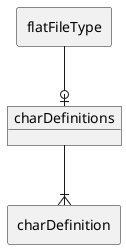 @startuml
allowmixing
skinparam linetype ortho

rectangle "flatFileType" as p1
rectangle "charDefinition" as c1
object "charDefinitions" as e
p1 --o| e
e --|{ c1
@enduml